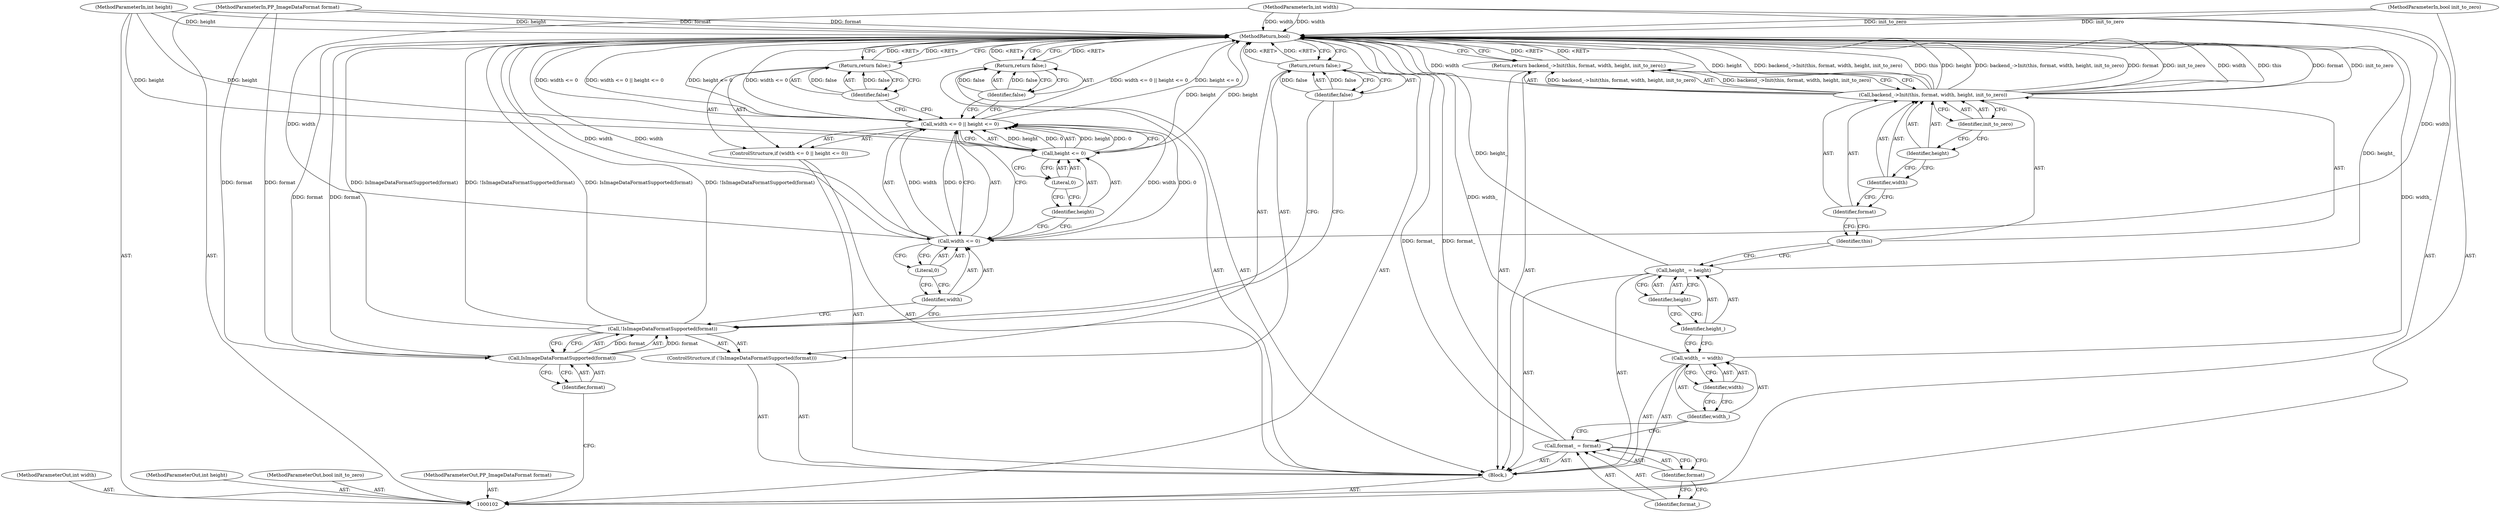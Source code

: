 digraph "0_Chrome_ad103a1564365c95f4ee4f10261f9604f91f686a" {
"1000142" [label="(MethodReturn,bool)"];
"1000103" [label="(MethodParameterIn,PP_ImageDataFormat format)"];
"1000180" [label="(MethodParameterOut,PP_ImageDataFormat format)"];
"1000125" [label="(Identifier,false)"];
"1000124" [label="(Return,return false;)"];
"1000128" [label="(Identifier,format)"];
"1000126" [label="(Call,format_ = format)"];
"1000127" [label="(Identifier,format_)"];
"1000131" [label="(Identifier,width)"];
"1000129" [label="(Call,width_ = width)"];
"1000130" [label="(Identifier,width_)"];
"1000134" [label="(Identifier,height)"];
"1000132" [label="(Call,height_ = height)"];
"1000133" [label="(Identifier,height_)"];
"1000135" [label="(Return,return backend_->Init(this, format, width, height, init_to_zero);)"];
"1000137" [label="(Identifier,this)"];
"1000138" [label="(Identifier,format)"];
"1000139" [label="(Identifier,width)"];
"1000140" [label="(Identifier,height)"];
"1000141" [label="(Identifier,init_to_zero)"];
"1000136" [label="(Call,backend_->Init(this, format, width, height, init_to_zero))"];
"1000104" [label="(MethodParameterIn,int width)"];
"1000181" [label="(MethodParameterOut,int width)"];
"1000105" [label="(MethodParameterIn,int height)"];
"1000182" [label="(MethodParameterOut,int height)"];
"1000106" [label="(MethodParameterIn,bool init_to_zero)"];
"1000183" [label="(MethodParameterOut,bool init_to_zero)"];
"1000107" [label="(Block,)"];
"1000108" [label="(ControlStructure,if (!IsImageDataFormatSupported(format)))"];
"1000111" [label="(Identifier,format)"];
"1000109" [label="(Call,!IsImageDataFormatSupported(format))"];
"1000110" [label="(Call,IsImageDataFormatSupported(format))"];
"1000113" [label="(Identifier,false)"];
"1000112" [label="(Return,return false;)"];
"1000118" [label="(Literal,0)"];
"1000119" [label="(Call,height <= 0)"];
"1000120" [label="(Identifier,height)"];
"1000114" [label="(ControlStructure,if (width <= 0 || height <= 0))"];
"1000121" [label="(Literal,0)"];
"1000115" [label="(Call,width <= 0 || height <= 0)"];
"1000116" [label="(Call,width <= 0)"];
"1000117" [label="(Identifier,width)"];
"1000123" [label="(Identifier,false)"];
"1000122" [label="(Return,return false;)"];
"1000142" -> "1000102"  [label="AST: "];
"1000142" -> "1000112"  [label="CFG: "];
"1000142" -> "1000122"  [label="CFG: "];
"1000142" -> "1000124"  [label="CFG: "];
"1000142" -> "1000135"  [label="CFG: "];
"1000122" -> "1000142"  [label="DDG: <RET>"];
"1000135" -> "1000142"  [label="DDG: <RET>"];
"1000116" -> "1000142"  [label="DDG: width"];
"1000104" -> "1000142"  [label="DDG: width"];
"1000105" -> "1000142"  [label="DDG: height"];
"1000136" -> "1000142"  [label="DDG: height"];
"1000136" -> "1000142"  [label="DDG: backend_->Init(this, format, width, height, init_to_zero)"];
"1000136" -> "1000142"  [label="DDG: format"];
"1000136" -> "1000142"  [label="DDG: init_to_zero"];
"1000136" -> "1000142"  [label="DDG: width"];
"1000136" -> "1000142"  [label="DDG: this"];
"1000115" -> "1000142"  [label="DDG: width <= 0 || height <= 0"];
"1000115" -> "1000142"  [label="DDG: height <= 0"];
"1000115" -> "1000142"  [label="DDG: width <= 0"];
"1000126" -> "1000142"  [label="DDG: format_"];
"1000132" -> "1000142"  [label="DDG: height_"];
"1000129" -> "1000142"  [label="DDG: width_"];
"1000103" -> "1000142"  [label="DDG: format"];
"1000109" -> "1000142"  [label="DDG: IsImageDataFormatSupported(format)"];
"1000109" -> "1000142"  [label="DDG: !IsImageDataFormatSupported(format)"];
"1000119" -> "1000142"  [label="DDG: height"];
"1000110" -> "1000142"  [label="DDG: format"];
"1000106" -> "1000142"  [label="DDG: init_to_zero"];
"1000124" -> "1000142"  [label="DDG: <RET>"];
"1000112" -> "1000142"  [label="DDG: <RET>"];
"1000103" -> "1000102"  [label="AST: "];
"1000103" -> "1000142"  [label="DDG: format"];
"1000103" -> "1000110"  [label="DDG: format"];
"1000180" -> "1000102"  [label="AST: "];
"1000125" -> "1000124"  [label="AST: "];
"1000125" -> "1000115"  [label="CFG: "];
"1000124" -> "1000125"  [label="CFG: "];
"1000125" -> "1000124"  [label="DDG: false"];
"1000124" -> "1000107"  [label="AST: "];
"1000124" -> "1000125"  [label="CFG: "];
"1000125" -> "1000124"  [label="AST: "];
"1000142" -> "1000124"  [label="CFG: "];
"1000124" -> "1000142"  [label="DDG: <RET>"];
"1000125" -> "1000124"  [label="DDG: false"];
"1000128" -> "1000126"  [label="AST: "];
"1000128" -> "1000127"  [label="CFG: "];
"1000126" -> "1000128"  [label="CFG: "];
"1000126" -> "1000107"  [label="AST: "];
"1000126" -> "1000128"  [label="CFG: "];
"1000127" -> "1000126"  [label="AST: "];
"1000128" -> "1000126"  [label="AST: "];
"1000130" -> "1000126"  [label="CFG: "];
"1000126" -> "1000142"  [label="DDG: format_"];
"1000127" -> "1000126"  [label="AST: "];
"1000128" -> "1000127"  [label="CFG: "];
"1000131" -> "1000129"  [label="AST: "];
"1000131" -> "1000130"  [label="CFG: "];
"1000129" -> "1000131"  [label="CFG: "];
"1000129" -> "1000107"  [label="AST: "];
"1000129" -> "1000131"  [label="CFG: "];
"1000130" -> "1000129"  [label="AST: "];
"1000131" -> "1000129"  [label="AST: "];
"1000133" -> "1000129"  [label="CFG: "];
"1000129" -> "1000142"  [label="DDG: width_"];
"1000130" -> "1000129"  [label="AST: "];
"1000130" -> "1000126"  [label="CFG: "];
"1000131" -> "1000130"  [label="CFG: "];
"1000134" -> "1000132"  [label="AST: "];
"1000134" -> "1000133"  [label="CFG: "];
"1000132" -> "1000134"  [label="CFG: "];
"1000132" -> "1000107"  [label="AST: "];
"1000132" -> "1000134"  [label="CFG: "];
"1000133" -> "1000132"  [label="AST: "];
"1000134" -> "1000132"  [label="AST: "];
"1000137" -> "1000132"  [label="CFG: "];
"1000132" -> "1000142"  [label="DDG: height_"];
"1000133" -> "1000132"  [label="AST: "];
"1000133" -> "1000129"  [label="CFG: "];
"1000134" -> "1000133"  [label="CFG: "];
"1000135" -> "1000107"  [label="AST: "];
"1000135" -> "1000136"  [label="CFG: "];
"1000136" -> "1000135"  [label="AST: "];
"1000142" -> "1000135"  [label="CFG: "];
"1000135" -> "1000142"  [label="DDG: <RET>"];
"1000136" -> "1000135"  [label="DDG: backend_->Init(this, format, width, height, init_to_zero)"];
"1000137" -> "1000136"  [label="AST: "];
"1000137" -> "1000132"  [label="CFG: "];
"1000138" -> "1000137"  [label="CFG: "];
"1000138" -> "1000136"  [label="AST: "];
"1000138" -> "1000137"  [label="CFG: "];
"1000139" -> "1000138"  [label="CFG: "];
"1000139" -> "1000136"  [label="AST: "];
"1000139" -> "1000138"  [label="CFG: "];
"1000140" -> "1000139"  [label="CFG: "];
"1000140" -> "1000136"  [label="AST: "];
"1000140" -> "1000139"  [label="CFG: "];
"1000141" -> "1000140"  [label="CFG: "];
"1000141" -> "1000136"  [label="AST: "];
"1000141" -> "1000140"  [label="CFG: "];
"1000136" -> "1000141"  [label="CFG: "];
"1000136" -> "1000135"  [label="AST: "];
"1000136" -> "1000141"  [label="CFG: "];
"1000137" -> "1000136"  [label="AST: "];
"1000138" -> "1000136"  [label="AST: "];
"1000139" -> "1000136"  [label="AST: "];
"1000140" -> "1000136"  [label="AST: "];
"1000141" -> "1000136"  [label="AST: "];
"1000135" -> "1000136"  [label="CFG: "];
"1000136" -> "1000142"  [label="DDG: height"];
"1000136" -> "1000142"  [label="DDG: backend_->Init(this, format, width, height, init_to_zero)"];
"1000136" -> "1000142"  [label="DDG: format"];
"1000136" -> "1000142"  [label="DDG: init_to_zero"];
"1000136" -> "1000142"  [label="DDG: width"];
"1000136" -> "1000142"  [label="DDG: this"];
"1000136" -> "1000135"  [label="DDG: backend_->Init(this, format, width, height, init_to_zero)"];
"1000104" -> "1000102"  [label="AST: "];
"1000104" -> "1000142"  [label="DDG: width"];
"1000104" -> "1000116"  [label="DDG: width"];
"1000181" -> "1000102"  [label="AST: "];
"1000105" -> "1000102"  [label="AST: "];
"1000105" -> "1000142"  [label="DDG: height"];
"1000105" -> "1000119"  [label="DDG: height"];
"1000182" -> "1000102"  [label="AST: "];
"1000106" -> "1000102"  [label="AST: "];
"1000106" -> "1000142"  [label="DDG: init_to_zero"];
"1000183" -> "1000102"  [label="AST: "];
"1000107" -> "1000102"  [label="AST: "];
"1000108" -> "1000107"  [label="AST: "];
"1000114" -> "1000107"  [label="AST: "];
"1000124" -> "1000107"  [label="AST: "];
"1000126" -> "1000107"  [label="AST: "];
"1000129" -> "1000107"  [label="AST: "];
"1000132" -> "1000107"  [label="AST: "];
"1000135" -> "1000107"  [label="AST: "];
"1000108" -> "1000107"  [label="AST: "];
"1000109" -> "1000108"  [label="AST: "];
"1000112" -> "1000108"  [label="AST: "];
"1000111" -> "1000110"  [label="AST: "];
"1000111" -> "1000102"  [label="CFG: "];
"1000110" -> "1000111"  [label="CFG: "];
"1000109" -> "1000108"  [label="AST: "];
"1000109" -> "1000110"  [label="CFG: "];
"1000110" -> "1000109"  [label="AST: "];
"1000113" -> "1000109"  [label="CFG: "];
"1000117" -> "1000109"  [label="CFG: "];
"1000109" -> "1000142"  [label="DDG: IsImageDataFormatSupported(format)"];
"1000109" -> "1000142"  [label="DDG: !IsImageDataFormatSupported(format)"];
"1000110" -> "1000109"  [label="DDG: format"];
"1000110" -> "1000109"  [label="AST: "];
"1000110" -> "1000111"  [label="CFG: "];
"1000111" -> "1000110"  [label="AST: "];
"1000109" -> "1000110"  [label="CFG: "];
"1000110" -> "1000142"  [label="DDG: format"];
"1000110" -> "1000109"  [label="DDG: format"];
"1000103" -> "1000110"  [label="DDG: format"];
"1000113" -> "1000112"  [label="AST: "];
"1000113" -> "1000109"  [label="CFG: "];
"1000112" -> "1000113"  [label="CFG: "];
"1000113" -> "1000112"  [label="DDG: false"];
"1000112" -> "1000108"  [label="AST: "];
"1000112" -> "1000113"  [label="CFG: "];
"1000113" -> "1000112"  [label="AST: "];
"1000142" -> "1000112"  [label="CFG: "];
"1000112" -> "1000142"  [label="DDG: <RET>"];
"1000113" -> "1000112"  [label="DDG: false"];
"1000118" -> "1000116"  [label="AST: "];
"1000118" -> "1000117"  [label="CFG: "];
"1000116" -> "1000118"  [label="CFG: "];
"1000119" -> "1000115"  [label="AST: "];
"1000119" -> "1000121"  [label="CFG: "];
"1000120" -> "1000119"  [label="AST: "];
"1000121" -> "1000119"  [label="AST: "];
"1000115" -> "1000119"  [label="CFG: "];
"1000119" -> "1000142"  [label="DDG: height"];
"1000119" -> "1000115"  [label="DDG: height"];
"1000119" -> "1000115"  [label="DDG: 0"];
"1000105" -> "1000119"  [label="DDG: height"];
"1000120" -> "1000119"  [label="AST: "];
"1000120" -> "1000116"  [label="CFG: "];
"1000121" -> "1000120"  [label="CFG: "];
"1000114" -> "1000107"  [label="AST: "];
"1000115" -> "1000114"  [label="AST: "];
"1000122" -> "1000114"  [label="AST: "];
"1000121" -> "1000119"  [label="AST: "];
"1000121" -> "1000120"  [label="CFG: "];
"1000119" -> "1000121"  [label="CFG: "];
"1000115" -> "1000114"  [label="AST: "];
"1000115" -> "1000116"  [label="CFG: "];
"1000115" -> "1000119"  [label="CFG: "];
"1000116" -> "1000115"  [label="AST: "];
"1000119" -> "1000115"  [label="AST: "];
"1000123" -> "1000115"  [label="CFG: "];
"1000125" -> "1000115"  [label="CFG: "];
"1000115" -> "1000142"  [label="DDG: width <= 0 || height <= 0"];
"1000115" -> "1000142"  [label="DDG: height <= 0"];
"1000115" -> "1000142"  [label="DDG: width <= 0"];
"1000116" -> "1000115"  [label="DDG: width"];
"1000116" -> "1000115"  [label="DDG: 0"];
"1000119" -> "1000115"  [label="DDG: height"];
"1000119" -> "1000115"  [label="DDG: 0"];
"1000116" -> "1000115"  [label="AST: "];
"1000116" -> "1000118"  [label="CFG: "];
"1000117" -> "1000116"  [label="AST: "];
"1000118" -> "1000116"  [label="AST: "];
"1000120" -> "1000116"  [label="CFG: "];
"1000115" -> "1000116"  [label="CFG: "];
"1000116" -> "1000142"  [label="DDG: width"];
"1000116" -> "1000115"  [label="DDG: width"];
"1000116" -> "1000115"  [label="DDG: 0"];
"1000104" -> "1000116"  [label="DDG: width"];
"1000117" -> "1000116"  [label="AST: "];
"1000117" -> "1000109"  [label="CFG: "];
"1000118" -> "1000117"  [label="CFG: "];
"1000123" -> "1000122"  [label="AST: "];
"1000123" -> "1000115"  [label="CFG: "];
"1000122" -> "1000123"  [label="CFG: "];
"1000123" -> "1000122"  [label="DDG: false"];
"1000122" -> "1000114"  [label="AST: "];
"1000122" -> "1000123"  [label="CFG: "];
"1000123" -> "1000122"  [label="AST: "];
"1000142" -> "1000122"  [label="CFG: "];
"1000122" -> "1000142"  [label="DDG: <RET>"];
"1000123" -> "1000122"  [label="DDG: false"];
}
